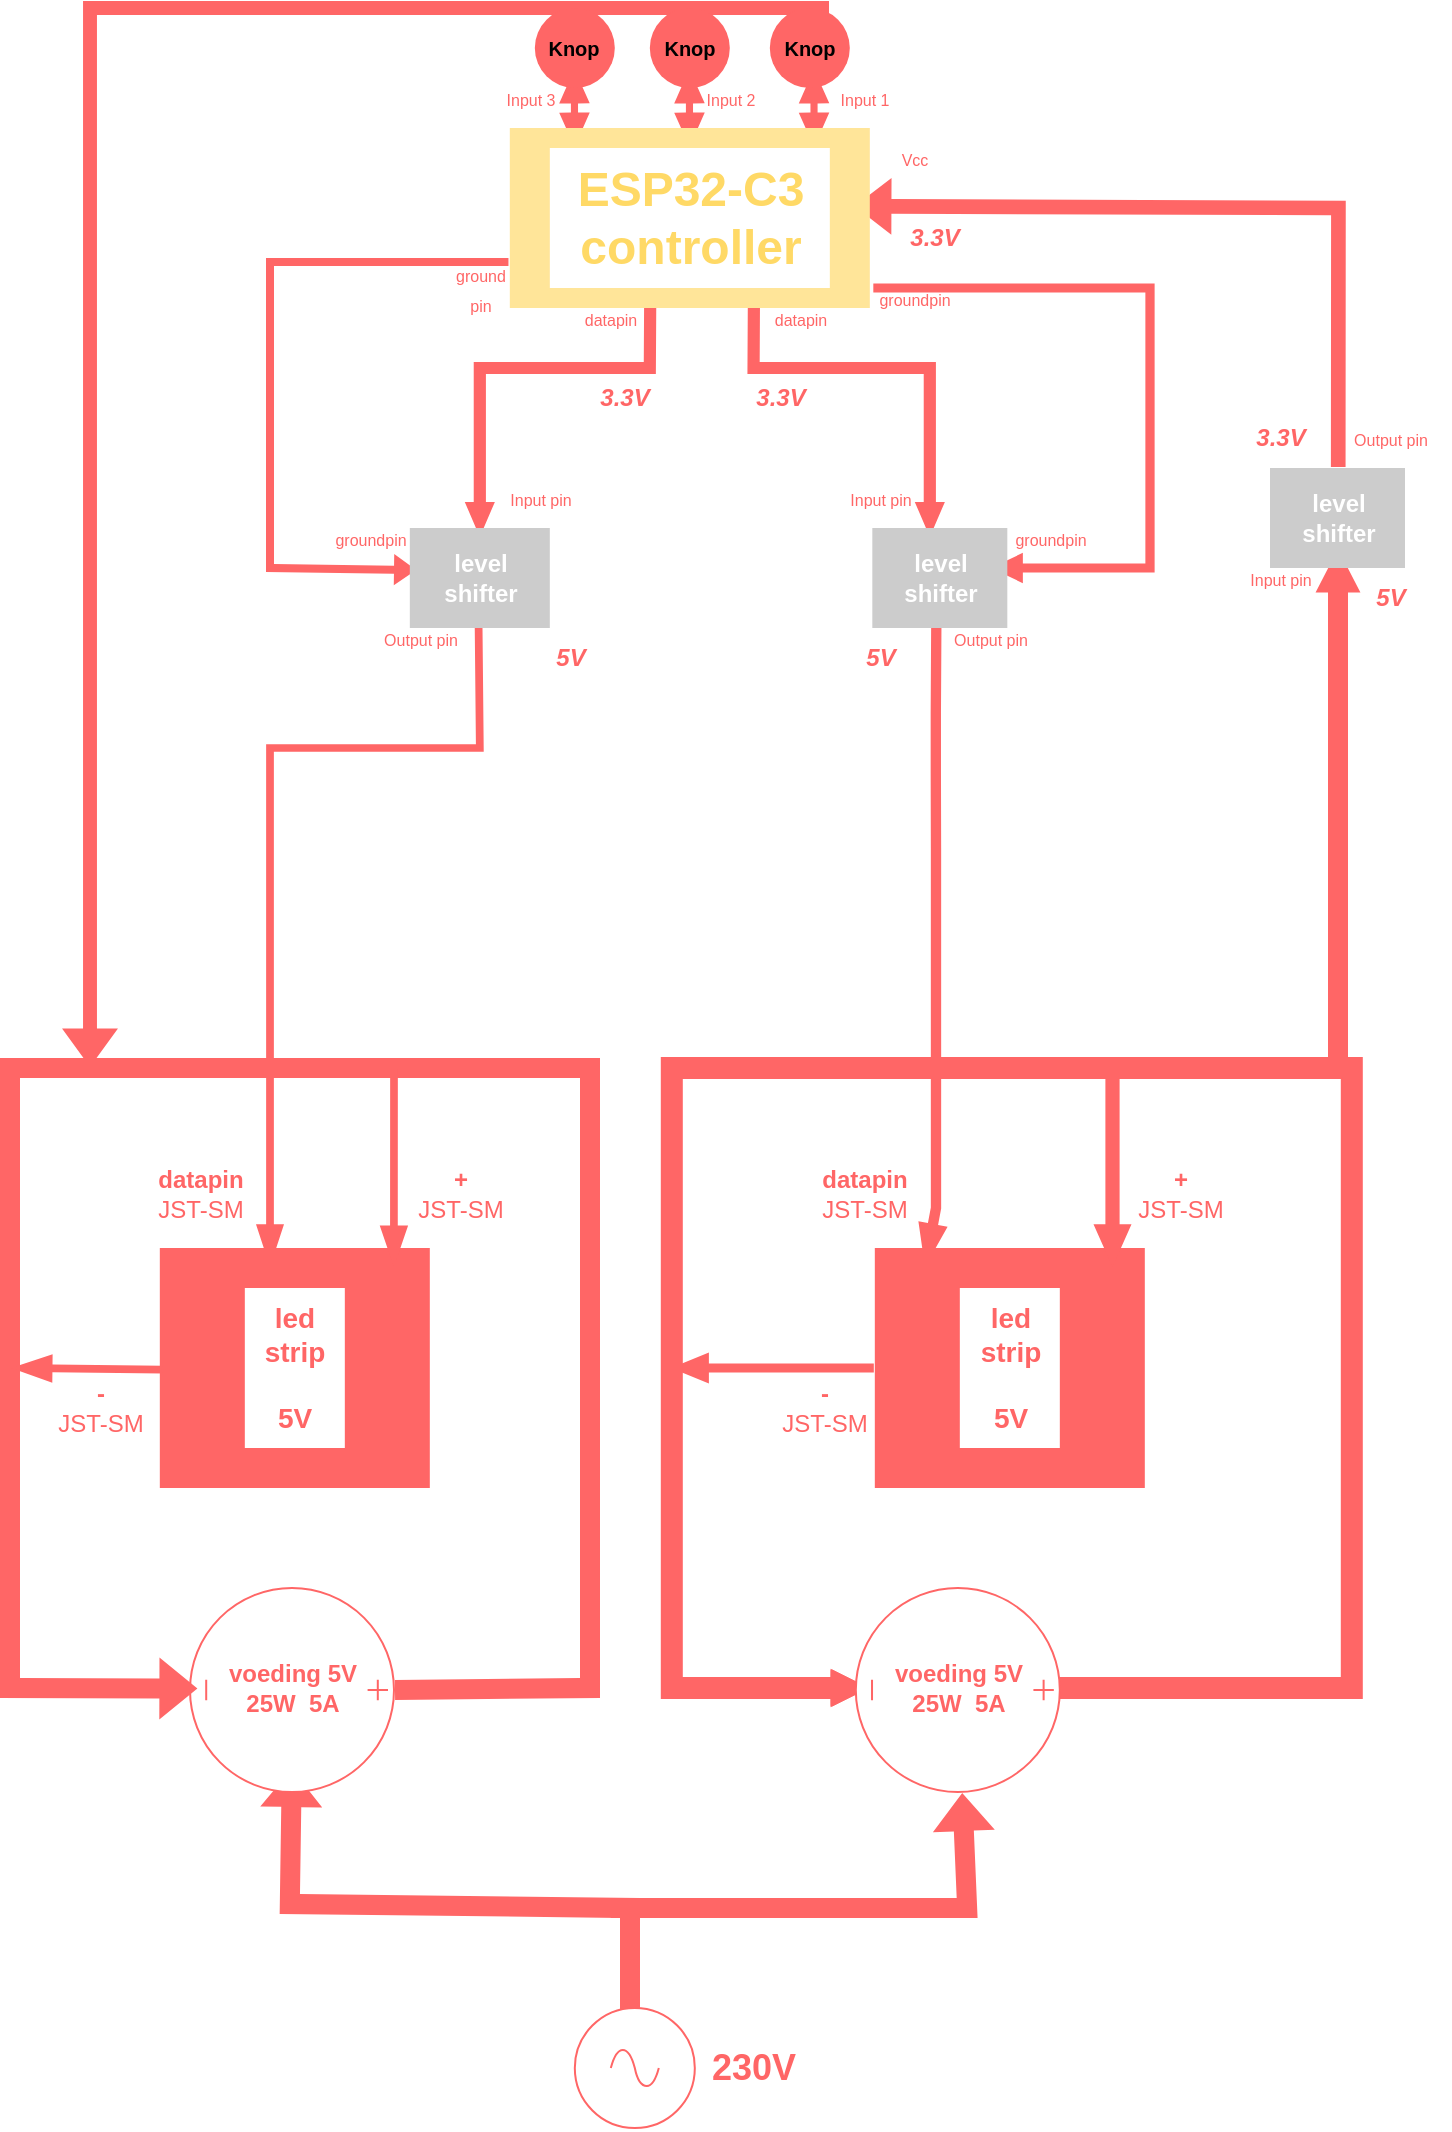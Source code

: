 <mxfile version="24.0.1" type="google">
  <diagram name="Page-1" id="2YBvvXClWsGukQMizWep">
    <mxGraphModel grid="1" page="1" gridSize="10" guides="1" tooltips="1" connect="1" arrows="1" fold="1" pageScale="1" pageWidth="850" pageHeight="1100" math="0" shadow="0">
      <root>
        <mxCell id="0" />
        <mxCell id="1" parent="0" />
        <mxCell id="8mbKC0PbR0wMGEWIr_28-14" value="" style="endArrow=classic;html=1;rounded=0;shape=flexArrow;entryX=1;entryY=0.5;entryDx=0;entryDy=0;entryPerimeter=0;fillColor=#FF6666;strokeColor=none;" edge="1" parent="1">
          <mxGeometry width="50" height="50" relative="1" as="geometry">
            <mxPoint x="400" y="1020" as="sourcePoint" />
            <mxPoint x="230.91" y="890.0" as="targetPoint" />
            <Array as="points">
              <mxPoint x="400" y="960" />
              <mxPoint x="229.91" y="958" />
            </Array>
          </mxGeometry>
        </mxCell>
        <mxCell id="CK8r0wE4NduhVeLigVdj-147" value="" style="endArrow=classic;startArrow=classic;html=1;rounded=0;shape=flexArrow;width=3.556;startSize=5.4;startWidth=10.716;endWidth=10.716;endSize=5.4;fillColor=#FF6666;strokeColor=none;" edge="1" parent="1">
          <mxGeometry width="50" height="50" relative="1" as="geometry">
            <mxPoint x="492.06" y="80" as="sourcePoint" />
            <mxPoint x="491.97" y="40" as="targetPoint" />
          </mxGeometry>
        </mxCell>
        <mxCell id="CK8r0wE4NduhVeLigVdj-146" value="" style="endArrow=classic;startArrow=classic;html=1;rounded=0;shape=flexArrow;width=3.556;startSize=5.4;startWidth=10.716;endWidth=10.716;endSize=5.4;fillColor=#FF6666;strokeColor=none;" edge="1" parent="1">
          <mxGeometry width="50" height="50" relative="1" as="geometry">
            <mxPoint x="429.78" y="80" as="sourcePoint" />
            <mxPoint x="429.69" y="40" as="targetPoint" />
          </mxGeometry>
        </mxCell>
        <mxCell id="CK8r0wE4NduhVeLigVdj-145" value="" style="endArrow=classic;startArrow=classic;html=1;rounded=0;shape=flexArrow;width=3.556;startSize=5.4;startWidth=10.716;endWidth=10.716;endSize=5.4;fillColor=#FF6666;strokeColor=none;" edge="1" parent="1">
          <mxGeometry width="50" height="50" relative="1" as="geometry">
            <mxPoint x="372.28" y="80" as="sourcePoint" />
            <mxPoint x="372.19" y="40" as="targetPoint" />
          </mxGeometry>
        </mxCell>
        <mxCell id="CK8r0wE4NduhVeLigVdj-132" value="" style="endArrow=classic;html=1;rounded=0;shape=flexArrow;entryX=0.987;entryY=0.435;entryDx=0;entryDy=0;entryPerimeter=0;fillColor=#FF6666;strokeColor=none;width=7.333;endSize=5.813;" edge="1" parent="1">
          <mxGeometry width="50" height="50" relative="1" as="geometry">
            <mxPoint x="754.12" y="240" as="sourcePoint" />
            <mxPoint x="511.78" y="109.15" as="targetPoint" />
            <Array as="points">
              <mxPoint x="754.21" y="110" />
            </Array>
          </mxGeometry>
        </mxCell>
        <mxCell id="CK8r0wE4NduhVeLigVdj-130" value="" style="endArrow=classic;html=1;rounded=0;shape=flexArrow;width=10;endSize=6.93;endWidth=11.429;fillColor=#FF6666;strokeColor=none;" edge="1" parent="1">
          <mxGeometry width="50" height="50" relative="1" as="geometry">
            <mxPoint x="754" y="540" as="sourcePoint" />
            <mxPoint x="754" y="280" as="targetPoint" />
            <Array as="points">
              <mxPoint x="754" y="460" />
              <mxPoint x="754" y="440" />
            </Array>
          </mxGeometry>
        </mxCell>
        <mxCell id="CK8r0wE4NduhVeLigVdj-126" value="" style="endArrow=classic;html=1;rounded=0;shape=flexArrow;endWidth=9.527;endSize=4.977;width=4.615;fillColor=#FF6666;strokeColor=none;" edge="1" parent="1">
          <mxGeometry width="50" height="50" relative="1" as="geometry">
            <mxPoint x="521.16" y="150" as="sourcePoint" />
            <mxPoint x="580" y="290" as="targetPoint" />
            <Array as="points">
              <mxPoint x="660" y="150" />
              <mxPoint x="660" y="290" />
            </Array>
          </mxGeometry>
        </mxCell>
        <mxCell id="CK8r0wE4NduhVeLigVdj-123" value="" style="endArrow=classic;html=1;rounded=0;shape=flexArrow;entryX=0.053;entryY=0.42;entryDx=0;entryDy=0;entryPerimeter=0;width=4;endSize=3.373;endWidth=10.667;fillColor=#FF6666;strokeColor=none;exitX=-0.001;exitY=0.744;exitDx=0;exitDy=0;exitPerimeter=0;" edge="1" parent="1" source="CK8r0wE4NduhVeLigVdj-72" target="CK8r0wE4NduhVeLigVdj-56">
          <mxGeometry width="50" height="50" relative="1" as="geometry">
            <mxPoint x="339.91" y="110" as="sourcePoint" />
            <mxPoint x="270.09" y="290" as="targetPoint" />
            <Array as="points">
              <mxPoint x="220" y="137" />
              <mxPoint x="220" y="290" />
            </Array>
          </mxGeometry>
        </mxCell>
        <mxCell id="CK8r0wE4NduhVeLigVdj-118" value="" style="endArrow=classic;html=1;rounded=0;shape=flexArrow;exitX=0.489;exitY=0.963;exitDx=0;exitDy=0;exitPerimeter=0;fillColor=#FF6666;strokeColor=none;endWidth=9.143;endSize=6.787;width=3.871;" edge="1" parent="1" source="CK8r0wE4NduhVeLigVdj-59">
          <mxGeometry width="50" height="50" relative="1" as="geometry">
            <mxPoint x="324.91" y="320" as="sourcePoint" />
            <mxPoint x="220" y="640" as="targetPoint" />
            <Array as="points">
              <mxPoint x="324.91" y="380" />
              <mxPoint x="220" y="380" />
              <mxPoint x="220" y="590" />
            </Array>
          </mxGeometry>
        </mxCell>
        <mxCell id="CK8r0wE4NduhVeLigVdj-116" value="" style="endArrow=classic;html=1;rounded=0;shape=flexArrow;fillColor=#FF6666;strokeColor=none;width=6.087;endSize=5.511;endWidth=7.961;exitX=0.39;exitY=0.945;exitDx=0;exitDy=0;exitPerimeter=0;" edge="1" parent="1" source="CK8r0wE4NduhVeLigVdj-72" target="CK8r0wE4NduhVeLigVdj-59">
          <mxGeometry width="50" height="50" relative="1" as="geometry">
            <mxPoint x="411.91" y="160" as="sourcePoint" />
            <mxPoint x="329.91" y="260" as="targetPoint" />
            <Array as="points">
              <mxPoint x="409.91" y="190" />
              <mxPoint x="324.91" y="190" />
            </Array>
          </mxGeometry>
        </mxCell>
        <mxCell id="CK8r0wE4NduhVeLigVdj-113" value="" style="endArrow=classic;html=1;rounded=0;shape=flexArrow;exitX=0.474;exitY=0.917;exitDx=0;exitDy=0;exitPerimeter=0;fillColor=#FF6666;strokeColor=none;endWidth=8.696;endSize=6.942;width=5.161;entryX=0.083;entryY=0.815;entryDx=0;entryDy=0;entryPerimeter=0;" edge="1" parent="1" target="CK8r0wE4NduhVeLigVdj-8">
          <mxGeometry width="50" height="50" relative="1" as="geometry">
            <mxPoint x="553.155" y="318.35" as="sourcePoint" />
            <mxPoint x="509.91" y="620" as="targetPoint" />
            <Array as="points">
              <mxPoint x="552.91" y="362.5" />
              <mxPoint x="552.91" y="392.5" />
              <mxPoint x="553" y="430" />
              <mxPoint x="553" y="460" />
              <mxPoint x="553" y="570" />
              <mxPoint x="553" y="610" />
            </Array>
          </mxGeometry>
        </mxCell>
        <mxCell id="CK8r0wE4NduhVeLigVdj-111" value="" style="endArrow=classic;html=1;rounded=0;shape=flexArrow;entryX=0.426;entryY=0.1;entryDx=0;entryDy=0;entryPerimeter=0;exitX=0.729;exitY=1.054;exitDx=0;exitDy=0;exitPerimeter=0;fillColor=#FF6666;strokeColor=none;width=6.087;endSize=5.511;endWidth=7.961;" edge="1" parent="1" source="CK8r0wE4NduhVeLigVdj-73" target="CK8r0wE4NduhVeLigVdj-55">
          <mxGeometry width="50" height="50" relative="1" as="geometry">
            <mxPoint x="461.78" y="160" as="sourcePoint" />
            <mxPoint x="549.91" y="230" as="targetPoint" />
            <Array as="points">
              <mxPoint x="461.78" y="190" />
              <mxPoint x="549.91" y="190" />
            </Array>
          </mxGeometry>
        </mxCell>
        <mxCell id="CK8r0wE4NduhVeLigVdj-1" value="" style="pointerEvents=1;verticalLabelPosition=bottom;shadow=0;dashed=0;align=center;html=1;verticalAlign=top;shape=mxgraph.electrical.signal_sources.source;aspect=fixed;points=[[0.5,0,0],[1,0.5,0],[0.5,1,0],[0,0.5,0]];elSignalType=ac;strokeColor=#FF6666;" vertex="1" parent="1">
          <mxGeometry x="372.41" y="1010" width="60" height="60" as="geometry" />
        </mxCell>
        <mxCell id="CK8r0wE4NduhVeLigVdj-4" value="&lt;font style=&quot;font-size: 18px;&quot; color=&quot;#ff6666&quot;&gt;&lt;b&gt;230V&lt;/b&gt;&lt;/font&gt;" style="text;strokeColor=none;align=center;fillColor=none;html=1;verticalAlign=middle;whiteSpace=wrap;rounded=0;" vertex="1" parent="1">
          <mxGeometry x="432.41" y="1020" width="60" height="40" as="geometry" />
        </mxCell>
        <mxCell id="CK8r0wE4NduhVeLigVdj-85" style="edgeStyle=orthogonalEdgeStyle;rounded=0;orthogonalLoop=1;jettySize=auto;html=1;strokeColor=none;fillColor=#FF6666;shape=flexArrow;width=4.516;endSize=5.981;endWidth=9.99;" edge="1" parent="1" source="CK8r0wE4NduhVeLigVdj-8">
          <mxGeometry relative="1" as="geometry">
            <mxPoint x="420" y="690" as="targetPoint" />
            <Array as="points">
              <mxPoint x="440" y="690" />
            </Array>
          </mxGeometry>
        </mxCell>
        <mxCell id="CK8r0wE4NduhVeLigVdj-8" value="" style="verticalLabelPosition=bottom;verticalAlign=top;html=1;shape=mxgraph.basic.rect;fillColor2=none;strokeWidth=1;size=30;indent=100;rotation=90;fillColor=#FF6666;strokeColor=none;" vertex="1" parent="1">
          <mxGeometry x="529.91" y="622.5" width="120" height="135" as="geometry" />
        </mxCell>
        <mxCell id="CK8r0wE4NduhVeLigVdj-31" value="&lt;font style=&quot;font-size: 14px;&quot; color=&quot;#ff6666&quot;&gt;&lt;b&gt;led&lt;br&gt;strip&lt;/b&gt;&lt;/font&gt;&lt;div&gt;&lt;font style=&quot;font-size: 14px;&quot; color=&quot;#ff6666&quot;&gt;&lt;b&gt;&lt;br&gt;&lt;/b&gt;&lt;/font&gt;&lt;/div&gt;&lt;div&gt;&lt;font style=&quot;font-size: 14px;&quot; color=&quot;#ff6666&quot;&gt;&lt;b&gt;5V&lt;/b&gt;&lt;/font&gt;&lt;/div&gt;" style="text;html=1;align=center;verticalAlign=middle;resizable=0;points=[];autosize=1;strokeColor=none;fillColor=#FFFFFF;" vertex="1" parent="1">
          <mxGeometry x="564.91" y="650" width="50" height="80" as="geometry" />
        </mxCell>
        <mxCell id="CK8r0wE4NduhVeLigVdj-61" value="" style="group" connectable="0" vertex="1" parent="1">
          <mxGeometry x="289.91" y="270" width="70" height="50" as="geometry" />
        </mxCell>
        <mxCell id="CK8r0wE4NduhVeLigVdj-56" value="" style="verticalLabelPosition=bottom;verticalAlign=top;html=1;shape=mxgraph.basic.rect;fillColor2=none;strokeWidth=1;size=20;indent=5;fillColor=#CCCCCC;strokeColor=none;" vertex="1" parent="CK8r0wE4NduhVeLigVdj-61">
          <mxGeometry width="70" height="50" as="geometry" />
        </mxCell>
        <mxCell id="CK8r0wE4NduhVeLigVdj-59" value="&lt;font color=&quot;#ffffff&quot;&gt;&lt;b&gt;level&lt;br&gt;shifter&lt;/b&gt;&lt;/font&gt;" style="text;html=1;align=center;verticalAlign=middle;resizable=0;points=[];autosize=1;strokeColor=none;fillColor=none;" vertex="1" parent="CK8r0wE4NduhVeLigVdj-61">
          <mxGeometry x="5" y="5" width="60" height="40" as="geometry" />
        </mxCell>
        <mxCell id="CK8r0wE4NduhVeLigVdj-62" value="" style="group" connectable="0" vertex="1" parent="1">
          <mxGeometry x="521.16" y="270" width="67.5" height="50" as="geometry" />
        </mxCell>
        <mxCell id="CK8r0wE4NduhVeLigVdj-55" value="" style="verticalLabelPosition=bottom;verticalAlign=top;html=1;shape=mxgraph.basic.rect;fillColor2=none;strokeWidth=1;size=20;indent=5;fillColor=#CCCCCC;strokeColor=none;" vertex="1" parent="CK8r0wE4NduhVeLigVdj-62">
          <mxGeometry width="67.5" height="50" as="geometry" />
        </mxCell>
        <mxCell id="CK8r0wE4NduhVeLigVdj-60" value="&lt;font color=&quot;#ffffff&quot;&gt;&lt;b&gt;level&lt;br&gt;shifter&lt;/b&gt;&lt;/font&gt;" style="text;html=1;align=center;verticalAlign=middle;resizable=0;points=[];autosize=1;strokeColor=none;fillColor=none;" vertex="1" parent="CK8r0wE4NduhVeLigVdj-62">
          <mxGeometry x="3.75" y="5" width="60" height="40" as="geometry" />
        </mxCell>
        <mxCell id="CK8r0wE4NduhVeLigVdj-72" value="" style="verticalLabelPosition=bottom;verticalAlign=top;html=1;shape=mxgraph.basic.rect;fillColor2=none;strokeWidth=1;size=20;indent=5;fillColor=#FFE599;strokeColor=none;" vertex="1" parent="1">
          <mxGeometry x="339.91" y="70" width="180" height="90" as="geometry" />
        </mxCell>
        <mxCell id="CK8r0wE4NduhVeLigVdj-73" value="&lt;font color=&quot;#ffd966&quot; style=&quot;font-size: 24px;&quot;&gt;&lt;b style=&quot;&quot;&gt;ESP32-C3&lt;br&gt;controller&lt;/b&gt;&lt;/font&gt;" style="text;html=1;align=center;verticalAlign=middle;resizable=0;points=[];autosize=1;strokeColor=none;fillColor=#FFFFFF;" vertex="1" parent="1">
          <mxGeometry x="359.91" y="80" width="140" height="70" as="geometry" />
        </mxCell>
        <mxCell id="CK8r0wE4NduhVeLigVdj-74" value="" style="group" connectable="0" vertex="1" parent="1">
          <mxGeometry x="720" y="240" width="67.5" height="50" as="geometry" />
        </mxCell>
        <mxCell id="CK8r0wE4NduhVeLigVdj-75" value="" style="verticalLabelPosition=bottom;verticalAlign=top;html=1;shape=mxgraph.basic.rect;fillColor2=none;strokeWidth=1;size=20;indent=5;fillColor=#CCCCCC;strokeColor=none;" vertex="1" parent="CK8r0wE4NduhVeLigVdj-74">
          <mxGeometry width="67.5" height="50" as="geometry" />
        </mxCell>
        <mxCell id="CK8r0wE4NduhVeLigVdj-76" value="&lt;font color=&quot;#ffffff&quot;&gt;&lt;b&gt;level&lt;br&gt;shifter&lt;/b&gt;&lt;/font&gt;" style="text;html=1;align=center;verticalAlign=middle;resizable=0;points=[];autosize=1;strokeColor=none;fillColor=none;" vertex="1" parent="CK8r0wE4NduhVeLigVdj-74">
          <mxGeometry x="3.75" y="5" width="60" height="40" as="geometry" />
        </mxCell>
        <mxCell id="CK8r0wE4NduhVeLigVdj-88" value="&lt;b&gt;&lt;font color=&quot;#ff6666&quot;&gt;+&lt;/font&gt;&lt;/b&gt;&lt;div&gt;&lt;font style=&quot;&quot; color=&quot;#ff6666&quot;&gt;JST-SM&lt;/font&gt;&lt;/div&gt;" style="text;html=1;align=center;verticalAlign=middle;resizable=0;points=[];autosize=1;strokeColor=none;fillColor=none;" vertex="1" parent="1">
          <mxGeometry x="639.91" y="582.5" width="70" height="40" as="geometry" />
        </mxCell>
        <mxCell id="CK8r0wE4NduhVeLigVdj-89" value="&lt;font color=&quot;#ff6666&quot;&gt;&lt;b&gt;-&lt;/b&gt;&lt;/font&gt;&lt;br&gt;&lt;div&gt;&lt;font style=&quot;&quot; color=&quot;#ff6666&quot;&gt;JST-SM&lt;/font&gt;&lt;/div&gt;" style="text;html=1;align=center;verticalAlign=middle;resizable=0;points=[];autosize=1;strokeColor=none;fillColor=none;" vertex="1" parent="1">
          <mxGeometry x="461.78" y="690" width="70" height="40" as="geometry" />
        </mxCell>
        <mxCell id="CK8r0wE4NduhVeLigVdj-90" value="&lt;b&gt;&lt;font color=&quot;#ff6666&quot;&gt;+&lt;/font&gt;&lt;/b&gt;&lt;div&gt;&lt;font style=&quot;&quot; color=&quot;#ff6666&quot;&gt;JST-SM&lt;/font&gt;&lt;/div&gt;" style="text;html=1;align=center;verticalAlign=middle;resizable=0;points=[];autosize=1;strokeColor=none;fillColor=none;" vertex="1" parent="1">
          <mxGeometry x="279.91" y="582.5" width="70" height="40" as="geometry" />
        </mxCell>
        <mxCell id="CK8r0wE4NduhVeLigVdj-91" value="&lt;font color=&quot;#ff6666&quot;&gt;&lt;b&gt;-&lt;/b&gt;&lt;/font&gt;&lt;br&gt;&lt;div&gt;&lt;font style=&quot;&quot; color=&quot;#ff6666&quot;&gt;JST-SM&lt;/font&gt;&lt;/div&gt;" style="text;html=1;align=center;verticalAlign=middle;resizable=0;points=[];autosize=1;strokeColor=none;fillColor=none;" vertex="1" parent="1">
          <mxGeometry x="100" y="690" width="70" height="40" as="geometry" />
        </mxCell>
        <mxCell id="CK8r0wE4NduhVeLigVdj-97" value="&lt;font color=&quot;#ff6666&quot;&gt;&lt;b&gt;datapin&lt;/b&gt;&lt;/font&gt;&lt;br&gt;&lt;div&gt;&lt;font style=&quot;&quot; color=&quot;#ff6666&quot;&gt;JST-SM&lt;/font&gt;&lt;/div&gt;" style="text;html=1;align=center;verticalAlign=middle;resizable=0;points=[];autosize=1;strokeColor=none;fillColor=none;" vertex="1" parent="1">
          <mxGeometry x="482.41" y="582.5" width="70" height="40" as="geometry" />
        </mxCell>
        <mxCell id="CK8r0wE4NduhVeLigVdj-99" value="&lt;font color=&quot;#ff6666&quot;&gt;&lt;b&gt;datapin&lt;/b&gt;&lt;/font&gt;&lt;br&gt;&lt;div&gt;&lt;font style=&quot;&quot; color=&quot;#ff6666&quot;&gt;JST-SM&lt;/font&gt;&lt;/div&gt;" style="text;html=1;align=center;verticalAlign=middle;resizable=0;points=[];autosize=1;strokeColor=none;fillColor=none;" vertex="1" parent="1">
          <mxGeometry x="150.0" y="582.5" width="70" height="40" as="geometry" />
        </mxCell>
        <mxCell id="CK8r0wE4NduhVeLigVdj-100" value="&lt;font color=&quot;#ff6666&quot; style=&quot;font-size: 8px;&quot;&gt;Output pin&lt;/font&gt;" style="text;html=1;align=center;verticalAlign=middle;resizable=0;points=[];autosize=1;strokeColor=none;fillColor=none;" vertex="1" parent="1">
          <mxGeometry x="549.91" y="310" width="60" height="30" as="geometry" />
        </mxCell>
        <mxCell id="CK8r0wE4NduhVeLigVdj-101" value="&lt;font color=&quot;#ff6666&quot; style=&quot;font-size: 12px;&quot;&gt;&lt;i style=&quot;&quot;&gt;&lt;b style=&quot;&quot;&gt;5V&lt;/b&gt;&lt;/i&gt;&lt;/font&gt;" style="text;html=1;align=center;verticalAlign=middle;resizable=0;points=[];autosize=1;strokeColor=none;fillColor=none;" vertex="1" parent="1">
          <mxGeometry x="504.91" y="320" width="40" height="30" as="geometry" />
        </mxCell>
        <mxCell id="CK8r0wE4NduhVeLigVdj-102" value="&lt;font color=&quot;#ff6666&quot; style=&quot;font-size: 12px;&quot;&gt;&lt;i style=&quot;&quot;&gt;&lt;b style=&quot;&quot;&gt;5V&lt;/b&gt;&lt;/i&gt;&lt;/font&gt;" style="text;html=1;align=center;verticalAlign=middle;resizable=0;points=[];autosize=1;strokeColor=none;fillColor=none;" vertex="1" parent="1">
          <mxGeometry x="349.91" y="320" width="40" height="30" as="geometry" />
        </mxCell>
        <mxCell id="CK8r0wE4NduhVeLigVdj-103" value="&lt;font color=&quot;#ff6666&quot; style=&quot;font-size: 8px;&quot;&gt;Input pin&lt;/font&gt;" style="text;html=1;align=center;verticalAlign=middle;resizable=0;points=[];autosize=1;strokeColor=none;fillColor=none;" vertex="1" parent="1">
          <mxGeometry x="329.91" y="240" width="50" height="30" as="geometry" />
        </mxCell>
        <mxCell id="CK8r0wE4NduhVeLigVdj-108" value="" style="endArrow=classic;html=1;rounded=0;shape=flexArrow;fillColor=#FF6666;strokeColor=none;width=7.097;endSize=6.787;endWidth=10.905;" edge="1" parent="1">
          <mxGeometry width="50" height="50" relative="1" as="geometry">
            <mxPoint x="641.25" y="540" as="sourcePoint" />
            <mxPoint x="641.25" y="640" as="targetPoint" />
            <Array as="points">
              <mxPoint x="641.25" y="570" />
              <mxPoint x="641.25" y="600" />
            </Array>
          </mxGeometry>
        </mxCell>
        <mxCell id="CK8r0wE4NduhVeLigVdj-112" value="&lt;font color=&quot;#ff6666&quot; style=&quot;font-size: 12px;&quot;&gt;&lt;i style=&quot;&quot;&gt;&lt;b style=&quot;&quot;&gt;3.3V&lt;/b&gt;&lt;/i&gt;&lt;/font&gt;" style="text;html=1;align=center;verticalAlign=middle;resizable=0;points=[];autosize=1;strokeColor=none;fillColor=none;" vertex="1" parent="1">
          <mxGeometry x="449.91" y="190" width="50" height="30" as="geometry" />
        </mxCell>
        <mxCell id="CK8r0wE4NduhVeLigVdj-115" value="&lt;font color=&quot;#ff6666&quot; style=&quot;font-size: 8px;&quot;&gt;Input pin&lt;/font&gt;" style="text;html=1;align=center;verticalAlign=middle;resizable=0;points=[];autosize=1;strokeColor=none;fillColor=none;" vertex="1" parent="1">
          <mxGeometry x="499.91" y="240" width="50" height="30" as="geometry" />
        </mxCell>
        <mxCell id="CK8r0wE4NduhVeLigVdj-119" value="&lt;font color=&quot;#ff6666&quot; style=&quot;font-size: 8px;&quot;&gt;Output pin&lt;/font&gt;" style="text;html=1;align=center;verticalAlign=middle;resizable=0;points=[];autosize=1;strokeColor=none;fillColor=none;" vertex="1" parent="1">
          <mxGeometry x="264.91" y="310" width="60" height="30" as="geometry" />
        </mxCell>
        <mxCell id="CK8r0wE4NduhVeLigVdj-120" value="&lt;font color=&quot;#ff6666&quot; style=&quot;font-size: 12px;&quot;&gt;&lt;i style=&quot;&quot;&gt;&lt;b style=&quot;&quot;&gt;3.3V&lt;/b&gt;&lt;/i&gt;&lt;/font&gt;" style="text;html=1;align=center;verticalAlign=middle;resizable=0;points=[];autosize=1;strokeColor=none;fillColor=none;" vertex="1" parent="1">
          <mxGeometry x="372.41" y="190" width="50" height="30" as="geometry" />
        </mxCell>
        <mxCell id="CK8r0wE4NduhVeLigVdj-121" value="&lt;font color=&quot;#ff6666&quot; style=&quot;font-size: 8px;&quot;&gt;datapin&lt;/font&gt;" style="text;html=1;align=center;verticalAlign=middle;resizable=0;points=[];autosize=1;strokeColor=none;fillColor=none;" vertex="1" parent="1">
          <mxGeometry x="365" y="150" width="50" height="30" as="geometry" />
        </mxCell>
        <mxCell id="CK8r0wE4NduhVeLigVdj-122" value="&lt;font color=&quot;#ff6666&quot; style=&quot;font-size: 8px;&quot;&gt;datapin&lt;/font&gt;" style="text;html=1;align=center;verticalAlign=middle;resizable=0;points=[];autosize=1;strokeColor=none;fillColor=none;" vertex="1" parent="1">
          <mxGeometry x="459.91" y="150" width="50" height="30" as="geometry" />
        </mxCell>
        <mxCell id="CK8r0wE4NduhVeLigVdj-124" value="&lt;font color=&quot;#ff6666&quot; style=&quot;font-size: 8px;&quot;&gt;ground&lt;br&gt;pin&lt;/font&gt;" style="text;html=1;align=center;verticalAlign=middle;resizable=0;points=[];autosize=1;strokeColor=none;fillColor=none;" vertex="1" parent="1">
          <mxGeometry x="299.91" y="130" width="50" height="40" as="geometry" />
        </mxCell>
        <mxCell id="CK8r0wE4NduhVeLigVdj-125" value="&lt;font color=&quot;#ff6666&quot; style=&quot;font-size: 8px;&quot;&gt;groundpin&lt;/font&gt;" style="text;html=1;align=center;verticalAlign=middle;resizable=0;points=[];autosize=1;strokeColor=none;fillColor=none;" vertex="1" parent="1">
          <mxGeometry x="239.91" y="260" width="60" height="30" as="geometry" />
        </mxCell>
        <mxCell id="CK8r0wE4NduhVeLigVdj-127" value="&lt;font color=&quot;#ff6666&quot; style=&quot;font-size: 8px;&quot;&gt;groundpin&lt;/font&gt;" style="text;html=1;align=center;verticalAlign=middle;resizable=0;points=[];autosize=1;strokeColor=none;fillColor=none;" vertex="1" parent="1">
          <mxGeometry x="511.78" y="140" width="60" height="30" as="geometry" />
        </mxCell>
        <mxCell id="CK8r0wE4NduhVeLigVdj-128" value="&lt;font color=&quot;#ff6666&quot; style=&quot;font-size: 8px;&quot;&gt;groundpin&lt;/font&gt;" style="text;html=1;align=center;verticalAlign=middle;resizable=0;points=[];autosize=1;strokeColor=none;fillColor=none;" vertex="1" parent="1">
          <mxGeometry x="579.91" y="260" width="60" height="30" as="geometry" />
        </mxCell>
        <mxCell id="CK8r0wE4NduhVeLigVdj-131" value="&lt;font color=&quot;#ff6666&quot; style=&quot;font-size: 12px;&quot;&gt;&lt;i style=&quot;&quot;&gt;&lt;b style=&quot;&quot;&gt;5V&lt;/b&gt;&lt;/i&gt;&lt;/font&gt;" style="text;html=1;align=center;verticalAlign=middle;resizable=0;points=[];autosize=1;strokeColor=none;fillColor=none;" vertex="1" parent="1">
          <mxGeometry x="760" y="290" width="40" height="30" as="geometry" />
        </mxCell>
        <mxCell id="CK8r0wE4NduhVeLigVdj-133" value="&lt;font color=&quot;#ff6666&quot; style=&quot;font-size: 8px;&quot;&gt;Input pin&lt;/font&gt;" style="text;html=1;align=center;verticalAlign=middle;resizable=0;points=[];autosize=1;strokeColor=none;fillColor=none;" vertex="1" parent="1">
          <mxGeometry x="699.91" y="280" width="50" height="30" as="geometry" />
        </mxCell>
        <mxCell id="CK8r0wE4NduhVeLigVdj-134" value="&lt;font color=&quot;#ff6666&quot; style=&quot;font-size: 8px;&quot;&gt;Output pin&lt;/font&gt;" style="text;html=1;align=center;verticalAlign=middle;resizable=0;points=[];autosize=1;strokeColor=none;fillColor=none;" vertex="1" parent="1">
          <mxGeometry x="750" y="210" width="60" height="30" as="geometry" />
        </mxCell>
        <mxCell id="CK8r0wE4NduhVeLigVdj-135" value="&lt;font color=&quot;#ff6666&quot; style=&quot;font-size: 12px;&quot;&gt;&lt;i style=&quot;&quot;&gt;&lt;b style=&quot;&quot;&gt;3.3V&lt;/b&gt;&lt;/i&gt;&lt;/font&gt;" style="text;html=1;align=center;verticalAlign=middle;resizable=0;points=[];autosize=1;strokeColor=none;fillColor=none;" vertex="1" parent="1">
          <mxGeometry x="699.91" y="210" width="50" height="30" as="geometry" />
        </mxCell>
        <mxCell id="CK8r0wE4NduhVeLigVdj-136" value="&lt;font color=&quot;#ff6666&quot; style=&quot;font-size: 8px;&quot;&gt;Vcc&lt;/font&gt;" style="text;html=1;align=center;verticalAlign=middle;resizable=0;points=[];autosize=1;strokeColor=none;fillColor=none;" vertex="1" parent="1">
          <mxGeometry x="521.78" y="70" width="40" height="30" as="geometry" />
        </mxCell>
        <mxCell id="CK8r0wE4NduhVeLigVdj-137" value="&lt;font color=&quot;#ff6666&quot; style=&quot;font-size: 12px;&quot;&gt;&lt;i style=&quot;&quot;&gt;&lt;b style=&quot;&quot;&gt;3.3V&lt;/b&gt;&lt;/i&gt;&lt;/font&gt;" style="text;html=1;align=center;verticalAlign=middle;resizable=0;points=[];autosize=1;strokeColor=none;fillColor=none;" vertex="1" parent="1">
          <mxGeometry x="527.41" y="110" width="50" height="30" as="geometry" />
        </mxCell>
        <mxCell id="CK8r0wE4NduhVeLigVdj-141" value="" style="endArrow=classic;html=1;rounded=0;shape=flexArrow;fillColor=#FF6666;strokeColor=none;width=6.957;endSize=6.104;" edge="1" parent="1">
          <mxGeometry width="50" height="50" relative="1" as="geometry">
            <mxPoint x="500" y="10" as="sourcePoint" />
            <mxPoint x="130" y="540" as="targetPoint" />
            <Array as="points">
              <mxPoint x="130" y="10" />
            </Array>
          </mxGeometry>
        </mxCell>
        <mxCell id="CK8r0wE4NduhVeLigVdj-142" value="&lt;b&gt;&lt;font style=&quot;font-size: 10px;&quot;&gt;Knop&lt;/font&gt;&lt;/b&gt;" style="ellipse;whiteSpace=wrap;html=1;aspect=fixed;fillColor=#FF6666;strokeColor=none;" vertex="1" parent="1">
          <mxGeometry x="352.41" y="10" width="40" height="40" as="geometry" />
        </mxCell>
        <mxCell id="CK8r0wE4NduhVeLigVdj-143" value="&lt;b&gt;&lt;font style=&quot;font-size: 10px;&quot;&gt;Knop&lt;/font&gt;&lt;/b&gt;" style="ellipse;whiteSpace=wrap;html=1;aspect=fixed;fillColor=#FF6666;strokeColor=none;" vertex="1" parent="1">
          <mxGeometry x="409.91" y="10" width="40" height="40" as="geometry" />
        </mxCell>
        <mxCell id="CK8r0wE4NduhVeLigVdj-144" value="&lt;b&gt;&lt;font style=&quot;font-size: 10px;&quot;&gt;Knop&lt;/font&gt;&lt;/b&gt;" style="ellipse;whiteSpace=wrap;html=1;aspect=fixed;fillColor=#FF6666;strokeColor=none;" vertex="1" parent="1">
          <mxGeometry x="469.91" y="10" width="40" height="40" as="geometry" />
        </mxCell>
        <mxCell id="CK8r0wE4NduhVeLigVdj-148" value="&lt;font color=&quot;#ff6666&quot; style=&quot;font-size: 8px;&quot;&gt;Input 1&lt;/font&gt;" style="text;html=1;align=center;verticalAlign=middle;resizable=0;points=[];autosize=1;strokeColor=none;fillColor=none;" vertex="1" parent="1">
          <mxGeometry x="492.41" y="40" width="50" height="30" as="geometry" />
        </mxCell>
        <mxCell id="CK8r0wE4NduhVeLigVdj-149" value="&lt;font color=&quot;#ff6666&quot; style=&quot;font-size: 8px;&quot;&gt;Input 2&lt;/font&gt;" style="text;html=1;align=center;verticalAlign=middle;resizable=0;points=[];autosize=1;strokeColor=none;fillColor=none;" vertex="1" parent="1">
          <mxGeometry x="425" y="40" width="50" height="30" as="geometry" />
        </mxCell>
        <mxCell id="CK8r0wE4NduhVeLigVdj-151" value="&lt;font color=&quot;#ff6666&quot; style=&quot;font-size: 8px;&quot;&gt;Input 3&lt;/font&gt;" style="text;html=1;align=center;verticalAlign=middle;resizable=0;points=[];autosize=1;strokeColor=none;fillColor=none;" vertex="1" parent="1">
          <mxGeometry x="324.91" y="40" width="50" height="30" as="geometry" />
        </mxCell>
        <mxCell id="8mbKC0PbR0wMGEWIr_28-3" value="" style="group" connectable="0" vertex="1" parent="1">
          <mxGeometry x="512.91" y="800" width="102" height="102" as="geometry" />
        </mxCell>
        <mxCell id="CK8r0wE4NduhVeLigVdj-78" style="edgeStyle=orthogonalEdgeStyle;rounded=0;orthogonalLoop=1;jettySize=auto;html=1;strokeColor=#FF6666;shape=flexArrow;fillColor=#FF6666;endWidth=6.667;endSize=5.542;exitX=0.548;exitY=0.084;exitDx=0;exitDy=0;exitPerimeter=0;" edge="1" parent="8mbKC0PbR0wMGEWIr_28-3" source="8mbKC0PbR0wMGEWIr_28-1" target="8mbKC0PbR0wMGEWIr_28-2">
          <mxGeometry relative="1" as="geometry">
            <Array as="points">
              <mxPoint x="88" y="56" />
              <mxPoint x="88" y="50" />
              <mxPoint x="248" y="50" />
              <mxPoint x="248" y="-260" />
              <mxPoint x="-92" y="-260" />
              <mxPoint x="-92" y="50" />
            </Array>
            <mxPoint x="165.22" y="50" as="sourcePoint" />
            <mxPoint x="-41.78" y="60" as="targetPoint" />
          </mxGeometry>
        </mxCell>
        <mxCell id="8mbKC0PbR0wMGEWIr_28-1" value="" style="pointerEvents=1;verticalLabelPosition=bottom;shadow=0;dashed=0;align=center;html=1;verticalAlign=top;shape=mxgraph.electrical.signal_sources.source;aspect=fixed;points=[[0.5,0,0],[1,0.5,0],[0.5,1,0],[0,0.5,0]];elSignalType=dc3;rotation=90;strokeColor=#FF6666;fillColor=#FFFFFF;" vertex="1" parent="8mbKC0PbR0wMGEWIr_28-3">
          <mxGeometry x="-5.684e-14" width="102" height="102" as="geometry" />
        </mxCell>
        <mxCell id="8mbKC0PbR0wMGEWIr_28-2" value="&lt;font color=&quot;#ff6666&quot;&gt;&lt;b&gt;voeding 5V&lt;/b&gt;&lt;/font&gt;&lt;div&gt;&lt;font color=&quot;#ff6666&quot;&gt;&lt;b&gt;25W&amp;nbsp; 5A&lt;/b&gt;&lt;/font&gt;&lt;/div&gt;" style="text;html=1;align=center;verticalAlign=middle;resizable=0;points=[];autosize=1;strokeColor=none;fillColor=none;" vertex="1" parent="8mbKC0PbR0wMGEWIr_28-3">
          <mxGeometry x="6.0" y="30" width="90" height="40" as="geometry" />
        </mxCell>
        <mxCell id="8mbKC0PbR0wMGEWIr_28-4" value="" style="group" connectable="0" vertex="1" parent="1">
          <mxGeometry x="180" y="800" width="102" height="102" as="geometry" />
        </mxCell>
        <mxCell id="8mbKC0PbR0wMGEWIr_28-5" value="" style="pointerEvents=1;verticalLabelPosition=bottom;shadow=0;dashed=0;align=center;html=1;verticalAlign=top;shape=mxgraph.electrical.signal_sources.source;aspect=fixed;points=[[0.5,0,0],[1,0.5,0],[0.5,1,0],[0,0.5,0]];elSignalType=dc3;rotation=90;strokeColor=#FF6666;fillColor=#FFFFFF;" vertex="1" parent="8mbKC0PbR0wMGEWIr_28-4">
          <mxGeometry x="-5.684e-14" width="102" height="102" as="geometry" />
        </mxCell>
        <mxCell id="8mbKC0PbR0wMGEWIr_28-6" value="&lt;font color=&quot;#ff6666&quot;&gt;&lt;b&gt;voeding 5V&lt;/b&gt;&lt;/font&gt;&lt;div&gt;&lt;font color=&quot;#ff6666&quot;&gt;&lt;b&gt;25W&amp;nbsp; 5A&lt;/b&gt;&lt;/font&gt;&lt;/div&gt;" style="text;html=1;align=center;verticalAlign=middle;resizable=0;points=[];autosize=1;strokeColor=none;fillColor=none;" vertex="1" parent="8mbKC0PbR0wMGEWIr_28-4">
          <mxGeometry x="6.0" y="30" width="90" height="40" as="geometry" />
        </mxCell>
        <mxCell id="8mbKC0PbR0wMGEWIr_28-8" value="" style="endArrow=classic;html=1;rounded=0;shape=flexArrow;entryX=-0.02;entryY=0.506;entryDx=0;entryDy=0;entryPerimeter=0;fillColor=#FF6666;strokeColor=none;exitX=0.5;exitY=0;exitDx=0;exitDy=0;exitPerimeter=0;" edge="1" parent="8mbKC0PbR0wMGEWIr_28-4" source="8mbKC0PbR0wMGEWIr_28-5" target="8mbKC0PbR0wMGEWIr_28-6">
          <mxGeometry width="50" height="50" relative="1" as="geometry">
            <mxPoint x="134.91" y="50.62" as="sourcePoint" />
            <mxPoint x="30" y="60" as="targetPoint" />
            <Array as="points">
              <mxPoint x="200" y="50" />
              <mxPoint x="200" y="-100" />
              <mxPoint x="200" y="-260" />
              <mxPoint x="-90" y="-260" />
              <mxPoint x="-90" y="-100" />
              <mxPoint x="-90" y="50" />
            </Array>
          </mxGeometry>
        </mxCell>
        <mxCell id="8mbKC0PbR0wMGEWIr_28-9" value="" style="group" connectable="0" vertex="1" parent="1">
          <mxGeometry x="164.91" y="630" width="135" height="120" as="geometry" />
        </mxCell>
        <mxCell id="CK8r0wE4NduhVeLigVdj-38" value="" style="verticalLabelPosition=bottom;verticalAlign=top;html=1;shape=mxgraph.basic.rect;fillColor2=none;strokeWidth=1;size=30;indent=100;rotation=90;fillColor=#FF6666;strokeColor=none;" vertex="1" parent="8mbKC0PbR0wMGEWIr_28-9">
          <mxGeometry x="7.5" y="-7.5" width="120" height="135" as="geometry" />
        </mxCell>
        <mxCell id="CK8r0wE4NduhVeLigVdj-39" value="&lt;font style=&quot;font-size: 14px;&quot; color=&quot;#ff6666&quot;&gt;&lt;b&gt;led&lt;br&gt;strip&lt;/b&gt;&lt;/font&gt;&lt;div&gt;&lt;font style=&quot;font-size: 14px;&quot; color=&quot;#ff6666&quot;&gt;&lt;b&gt;&lt;br&gt;&lt;/b&gt;&lt;/font&gt;&lt;/div&gt;&lt;div&gt;&lt;font style=&quot;font-size: 14px;&quot; color=&quot;#ff6666&quot;&gt;&lt;b&gt;5V&lt;/b&gt;&lt;/font&gt;&lt;/div&gt;" style="text;html=1;align=center;verticalAlign=middle;resizable=0;points=[];autosize=1;strokeColor=none;fillColor=#FFFFFF;" vertex="1" parent="8mbKC0PbR0wMGEWIr_28-9">
          <mxGeometry x="42.5" y="20" width="50" height="80" as="geometry" />
        </mxCell>
        <mxCell id="8mbKC0PbR0wMGEWIr_28-11" value="" style="endArrow=classic;html=1;rounded=0;shape=flexArrow;strokeColor=none;fillColor=#FF6666;entryX=0.083;entryY=0.133;entryDx=0;entryDy=0;entryPerimeter=0;width=3.846;endSize=6.577;endWidth=9.349;" edge="1" parent="1" target="CK8r0wE4NduhVeLigVdj-38">
          <mxGeometry width="50" height="50" relative="1" as="geometry">
            <mxPoint x="282" y="540" as="sourcePoint" />
            <mxPoint x="282" y="590" as="targetPoint" />
          </mxGeometry>
        </mxCell>
        <mxCell id="8mbKC0PbR0wMGEWIr_28-12" value="" style="endArrow=classic;html=1;rounded=0;shape=flexArrow;strokeColor=none;fillColor=#FF6666;width=3.846;endSize=6.577;endWidth=9.349;exitX=0.507;exitY=0.986;exitDx=0;exitDy=0;exitPerimeter=0;" edge="1" parent="1" source="CK8r0wE4NduhVeLigVdj-38">
          <mxGeometry width="50" height="50" relative="1" as="geometry">
            <mxPoint x="150" y="690" as="sourcePoint" />
            <mxPoint x="90" y="690" as="targetPoint" />
          </mxGeometry>
        </mxCell>
        <mxCell id="8mbKC0PbR0wMGEWIr_28-16" value="" style="endArrow=classic;html=1;rounded=0;shape=flexArrow;fillColor=#FF6666;strokeColor=none;" edge="1" parent="1" target="8mbKC0PbR0wMGEWIr_28-1">
          <mxGeometry width="50" height="50" relative="1" as="geometry">
            <mxPoint x="389.91" y="960" as="sourcePoint" />
            <mxPoint x="569" y="900" as="targetPoint" />
            <Array as="points">
              <mxPoint x="568.57" y="960" />
            </Array>
          </mxGeometry>
        </mxCell>
      </root>
    </mxGraphModel>
  </diagram>
</mxfile>

